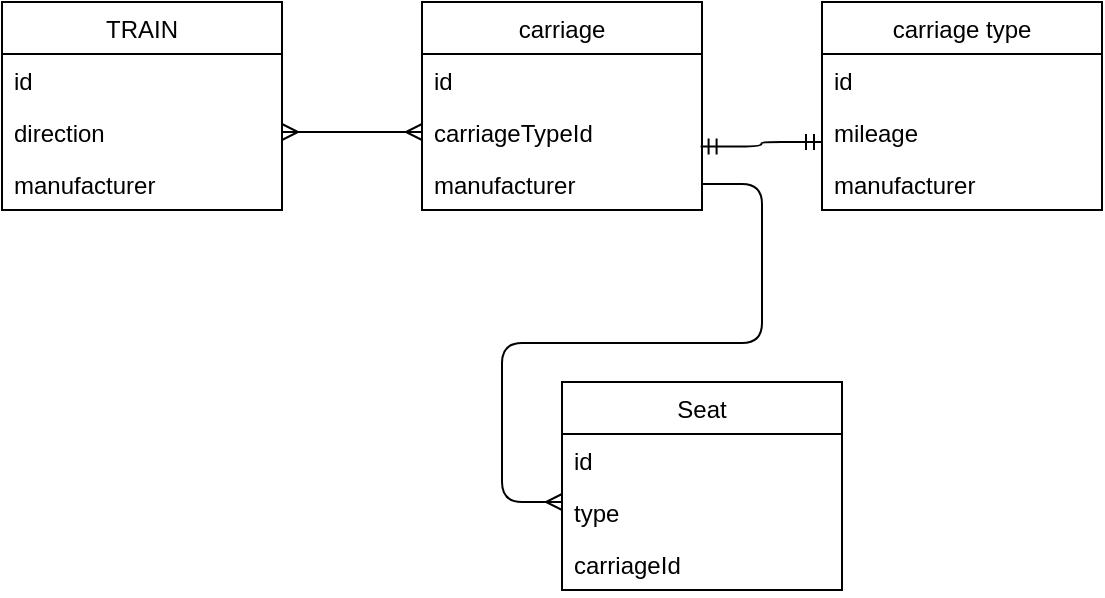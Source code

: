 <mxfile version="14.7.2" type="google" pages="2"><diagram id="2zwFwTMlQoxTpbIiIFTG" name="Without normalization"><mxGraphModel dx="984" dy="526" grid="1" gridSize="10" guides="1" tooltips="1" connect="1" arrows="1" fold="1" page="1" pageScale="1" pageWidth="827" pageHeight="1169" math="0" shadow="0"><root><mxCell id="0"/><mxCell id="1" parent="0"/><mxCell id="UgdOAgdVMiPb_4rTUf0O-2" value="TRAIN" style="swimlane;fontStyle=0;childLayout=stackLayout;horizontal=1;startSize=26;horizontalStack=0;resizeParent=1;resizeParentMax=0;resizeLast=0;collapsible=1;marginBottom=0;" vertex="1" parent="1"><mxGeometry x="10" y="310" width="140" height="104" as="geometry"/></mxCell><mxCell id="UgdOAgdVMiPb_4rTUf0O-3" value="id" style="text;strokeColor=none;fillColor=none;align=left;verticalAlign=top;spacingLeft=4;spacingRight=4;overflow=hidden;rotatable=0;points=[[0,0.5],[1,0.5]];portConstraint=eastwest;" vertex="1" parent="UgdOAgdVMiPb_4rTUf0O-2"><mxGeometry y="26" width="140" height="26" as="geometry"/></mxCell><mxCell id="UgdOAgdVMiPb_4rTUf0O-4" value="direction" style="text;strokeColor=none;fillColor=none;align=left;verticalAlign=top;spacingLeft=4;spacingRight=4;overflow=hidden;rotatable=0;points=[[0,0.5],[1,0.5]];portConstraint=eastwest;" vertex="1" parent="UgdOAgdVMiPb_4rTUf0O-2"><mxGeometry y="52" width="140" height="26" as="geometry"/></mxCell><mxCell id="UgdOAgdVMiPb_4rTUf0O-5" value="manufacturer" style="text;strokeColor=none;fillColor=none;align=left;verticalAlign=top;spacingLeft=4;spacingRight=4;overflow=hidden;rotatable=0;points=[[0,0.5],[1,0.5]];portConstraint=eastwest;" vertex="1" parent="UgdOAgdVMiPb_4rTUf0O-2"><mxGeometry y="78" width="140" height="26" as="geometry"/></mxCell><mxCell id="UgdOAgdVMiPb_4rTUf0O-6" value="carriage" style="swimlane;fontStyle=0;childLayout=stackLayout;horizontal=1;startSize=26;horizontalStack=0;resizeParent=1;resizeParentMax=0;resizeLast=0;collapsible=1;marginBottom=0;" vertex="1" parent="1"><mxGeometry x="220" y="310" width="140" height="104" as="geometry"/></mxCell><mxCell id="UgdOAgdVMiPb_4rTUf0O-7" value="id" style="text;strokeColor=none;fillColor=none;align=left;verticalAlign=top;spacingLeft=4;spacingRight=4;overflow=hidden;rotatable=0;points=[[0,0.5],[1,0.5]];portConstraint=eastwest;" vertex="1" parent="UgdOAgdVMiPb_4rTUf0O-6"><mxGeometry y="26" width="140" height="26" as="geometry"/></mxCell><mxCell id="UgdOAgdVMiPb_4rTUf0O-8" value="carriageTypeId" style="text;strokeColor=none;fillColor=none;align=left;verticalAlign=top;spacingLeft=4;spacingRight=4;overflow=hidden;rotatable=0;points=[[0,0.5],[1,0.5]];portConstraint=eastwest;" vertex="1" parent="UgdOAgdVMiPb_4rTUf0O-6"><mxGeometry y="52" width="140" height="26" as="geometry"/></mxCell><mxCell id="UgdOAgdVMiPb_4rTUf0O-9" value="manufacturer" style="text;strokeColor=none;fillColor=none;align=left;verticalAlign=top;spacingLeft=4;spacingRight=4;overflow=hidden;rotatable=0;points=[[0,0.5],[1,0.5]];portConstraint=eastwest;" vertex="1" parent="UgdOAgdVMiPb_4rTUf0O-6"><mxGeometry y="78" width="140" height="26" as="geometry"/></mxCell><mxCell id="UgdOAgdVMiPb_4rTUf0O-10" value="" style="edgeStyle=entityRelationEdgeStyle;fontSize=12;html=1;endArrow=ERmany;startArrow=ERmany;exitX=1;exitY=0.5;exitDx=0;exitDy=0;entryX=0;entryY=0.5;entryDx=0;entryDy=0;" edge="1" parent="1" source="UgdOAgdVMiPb_4rTUf0O-4" target="UgdOAgdVMiPb_4rTUf0O-8"><mxGeometry width="100" height="100" relative="1" as="geometry"><mxPoint x="244" y="470" as="sourcePoint"/><mxPoint x="344" y="370" as="targetPoint"/></mxGeometry></mxCell><mxCell id="UgdOAgdVMiPb_4rTUf0O-11" value="carriage type" style="swimlane;fontStyle=0;childLayout=stackLayout;horizontal=1;startSize=26;horizontalStack=0;resizeParent=1;resizeParentMax=0;resizeLast=0;collapsible=1;marginBottom=0;" vertex="1" parent="1"><mxGeometry x="420" y="310" width="140" height="104" as="geometry"/></mxCell><mxCell id="UgdOAgdVMiPb_4rTUf0O-12" value="id" style="text;strokeColor=none;fillColor=none;align=left;verticalAlign=top;spacingLeft=4;spacingRight=4;overflow=hidden;rotatable=0;points=[[0,0.5],[1,0.5]];portConstraint=eastwest;" vertex="1" parent="UgdOAgdVMiPb_4rTUf0O-11"><mxGeometry y="26" width="140" height="26" as="geometry"/></mxCell><mxCell id="UgdOAgdVMiPb_4rTUf0O-15" value="" style="edgeStyle=entityRelationEdgeStyle;fontSize=12;html=1;endArrow=ERmandOne;startArrow=ERmandOne;exitX=0.995;exitY=0.78;exitDx=0;exitDy=0;exitPerimeter=0;" edge="1" parent="UgdOAgdVMiPb_4rTUf0O-11" source="UgdOAgdVMiPb_4rTUf0O-8"><mxGeometry width="100" height="100" relative="1" as="geometry"><mxPoint x="-100" y="70" as="sourcePoint"/><mxPoint y="70" as="targetPoint"/></mxGeometry></mxCell><mxCell id="UgdOAgdVMiPb_4rTUf0O-13" value="mileage" style="text;strokeColor=none;fillColor=none;align=left;verticalAlign=top;spacingLeft=4;spacingRight=4;overflow=hidden;rotatable=0;points=[[0,0.5],[1,0.5]];portConstraint=eastwest;" vertex="1" parent="UgdOAgdVMiPb_4rTUf0O-11"><mxGeometry y="52" width="140" height="26" as="geometry"/></mxCell><mxCell id="UgdOAgdVMiPb_4rTUf0O-14" value="manufacturer" style="text;strokeColor=none;fillColor=none;align=left;verticalAlign=top;spacingLeft=4;spacingRight=4;overflow=hidden;rotatable=0;points=[[0,0.5],[1,0.5]];portConstraint=eastwest;" vertex="1" parent="UgdOAgdVMiPb_4rTUf0O-11"><mxGeometry y="78" width="140" height="26" as="geometry"/></mxCell><mxCell id="UgdOAgdVMiPb_4rTUf0O-21" value="" style="edgeStyle=entityRelationEdgeStyle;fontSize=12;html=1;endArrow=ERmany;" edge="1" parent="1" source="UgdOAgdVMiPb_4rTUf0O-9"><mxGeometry width="100" height="100" relative="1" as="geometry"><mxPoint x="380" y="530" as="sourcePoint"/><mxPoint x="290" y="560" as="targetPoint"/></mxGeometry></mxCell><mxCell id="UgdOAgdVMiPb_4rTUf0O-22" value="Seat" style="swimlane;fontStyle=0;childLayout=stackLayout;horizontal=1;startSize=26;horizontalStack=0;resizeParent=1;resizeParentMax=0;resizeLast=0;collapsible=1;marginBottom=0;" vertex="1" parent="1"><mxGeometry x="290" y="500" width="140" height="104" as="geometry"/></mxCell><mxCell id="UgdOAgdVMiPb_4rTUf0O-23" value="id" style="text;strokeColor=none;fillColor=none;align=left;verticalAlign=top;spacingLeft=4;spacingRight=4;overflow=hidden;rotatable=0;points=[[0,0.5],[1,0.5]];portConstraint=eastwest;" vertex="1" parent="UgdOAgdVMiPb_4rTUf0O-22"><mxGeometry y="26" width="140" height="26" as="geometry"/></mxCell><mxCell id="UgdOAgdVMiPb_4rTUf0O-25" value="type" style="text;strokeColor=none;fillColor=none;align=left;verticalAlign=top;spacingLeft=4;spacingRight=4;overflow=hidden;rotatable=0;points=[[0,0.5],[1,0.5]];portConstraint=eastwest;" vertex="1" parent="UgdOAgdVMiPb_4rTUf0O-22"><mxGeometry y="52" width="140" height="26" as="geometry"/></mxCell><mxCell id="UgdOAgdVMiPb_4rTUf0O-26" value="carriageId" style="text;strokeColor=none;fillColor=none;align=left;verticalAlign=top;spacingLeft=4;spacingRight=4;overflow=hidden;rotatable=0;points=[[0,0.5],[1,0.5]];portConstraint=eastwest;" vertex="1" parent="UgdOAgdVMiPb_4rTUf0O-22"><mxGeometry y="78" width="140" height="26" as="geometry"/></mxCell></root></mxGraphModel></diagram><diagram id="ped4WFaPJG6_5y_0fzqL" name="Normalized"><mxGraphModel dx="2016" dy="635" grid="1" gridSize="10" guides="1" tooltips="1" connect="1" arrows="1" fold="1" page="1" pageScale="1" pageWidth="827" pageHeight="1169" math="0" shadow="0"><root><mxCell id="tvJKiVCRf8v9lBX9BZ6U-0"/><mxCell id="tvJKiVCRf8v9lBX9BZ6U-1" parent="tvJKiVCRf8v9lBX9BZ6U-0"/><mxCell id="xvjmFlvinfZ1TgOvKecW-0" value="TRAIN" style="swimlane;fontStyle=0;childLayout=stackLayout;horizontal=1;startSize=26;horizontalStack=0;resizeParent=1;resizeParentMax=0;resizeLast=0;collapsible=1;marginBottom=0;" vertex="1" parent="tvJKiVCRf8v9lBX9BZ6U-1"><mxGeometry x="-40" y="300" width="140" height="104" as="geometry"/></mxCell><mxCell id="xvjmFlvinfZ1TgOvKecW-1" value="id" style="text;strokeColor=none;fillColor=none;align=left;verticalAlign=top;spacingLeft=4;spacingRight=4;overflow=hidden;rotatable=0;points=[[0,0.5],[1,0.5]];portConstraint=eastwest;" vertex="1" parent="xvjmFlvinfZ1TgOvKecW-0"><mxGeometry y="26" width="140" height="26" as="geometry"/></mxCell><mxCell id="xvjmFlvinfZ1TgOvKecW-2" value="direction" style="text;strokeColor=none;fillColor=none;align=left;verticalAlign=top;spacingLeft=4;spacingRight=4;overflow=hidden;rotatable=0;points=[[0,0.5],[1,0.5]];portConstraint=eastwest;" vertex="1" parent="xvjmFlvinfZ1TgOvKecW-0"><mxGeometry y="52" width="140" height="26" as="geometry"/></mxCell><mxCell id="xvjmFlvinfZ1TgOvKecW-3" value="manufacturer" style="text;strokeColor=none;fillColor=none;align=left;verticalAlign=top;spacingLeft=4;spacingRight=4;overflow=hidden;rotatable=0;points=[[0,0.5],[1,0.5]];portConstraint=eastwest;" vertex="1" parent="xvjmFlvinfZ1TgOvKecW-0"><mxGeometry y="78" width="140" height="26" as="geometry"/></mxCell><mxCell id="xvjmFlvinfZ1TgOvKecW-4" value="carriage" style="swimlane;fontStyle=0;childLayout=stackLayout;horizontal=1;startSize=26;horizontalStack=0;resizeParent=1;resizeParentMax=0;resizeLast=0;collapsible=1;marginBottom=0;" vertex="1" parent="tvJKiVCRf8v9lBX9BZ6U-1"><mxGeometry x="370" y="310" width="140" height="104" as="geometry"/></mxCell><mxCell id="xvjmFlvinfZ1TgOvKecW-5" value="id" style="text;strokeColor=none;fillColor=none;align=left;verticalAlign=top;spacingLeft=4;spacingRight=4;overflow=hidden;rotatable=0;points=[[0,0.5],[1,0.5]];portConstraint=eastwest;" vertex="1" parent="xvjmFlvinfZ1TgOvKecW-4"><mxGeometry y="26" width="140" height="26" as="geometry"/></mxCell><mxCell id="xvjmFlvinfZ1TgOvKecW-6" value="carriageTypeId" style="text;strokeColor=none;fillColor=none;align=left;verticalAlign=top;spacingLeft=4;spacingRight=4;overflow=hidden;rotatable=0;points=[[0,0.5],[1,0.5]];portConstraint=eastwest;" vertex="1" parent="xvjmFlvinfZ1TgOvKecW-4"><mxGeometry y="52" width="140" height="26" as="geometry"/></mxCell><mxCell id="xvjmFlvinfZ1TgOvKecW-7" value="manufacturer" style="text;strokeColor=none;fillColor=none;align=left;verticalAlign=top;spacingLeft=4;spacingRight=4;overflow=hidden;rotatable=0;points=[[0,0.5],[1,0.5]];portConstraint=eastwest;" vertex="1" parent="xvjmFlvinfZ1TgOvKecW-4"><mxGeometry y="78" width="140" height="26" as="geometry"/></mxCell><mxCell id="xvjmFlvinfZ1TgOvKecW-9" value="carriage type" style="swimlane;fontStyle=0;childLayout=stackLayout;horizontal=1;startSize=26;horizontalStack=0;resizeParent=1;resizeParentMax=0;resizeLast=0;collapsible=1;marginBottom=0;" vertex="1" parent="tvJKiVCRf8v9lBX9BZ6U-1"><mxGeometry x="590" y="310" width="140" height="104" as="geometry"/></mxCell><mxCell id="xvjmFlvinfZ1TgOvKecW-10" value="id" style="text;strokeColor=none;fillColor=none;align=left;verticalAlign=top;spacingLeft=4;spacingRight=4;overflow=hidden;rotatable=0;points=[[0,0.5],[1,0.5]];portConstraint=eastwest;" vertex="1" parent="xvjmFlvinfZ1TgOvKecW-9"><mxGeometry y="26" width="140" height="26" as="geometry"/></mxCell><mxCell id="xvjmFlvinfZ1TgOvKecW-11" value="" style="edgeStyle=entityRelationEdgeStyle;fontSize=12;html=1;endArrow=ERmandOne;startArrow=ERmandOne;exitX=0.995;exitY=0.78;exitDx=0;exitDy=0;exitPerimeter=0;" edge="1" parent="xvjmFlvinfZ1TgOvKecW-9" source="xvjmFlvinfZ1TgOvKecW-6"><mxGeometry width="100" height="100" relative="1" as="geometry"><mxPoint x="-100" y="70" as="sourcePoint"/><mxPoint y="70" as="targetPoint"/></mxGeometry></mxCell><mxCell id="xvjmFlvinfZ1TgOvKecW-12" value="mileage" style="text;strokeColor=none;fillColor=none;align=left;verticalAlign=top;spacingLeft=4;spacingRight=4;overflow=hidden;rotatable=0;points=[[0,0.5],[1,0.5]];portConstraint=eastwest;" vertex="1" parent="xvjmFlvinfZ1TgOvKecW-9"><mxGeometry y="52" width="140" height="26" as="geometry"/></mxCell><mxCell id="xvjmFlvinfZ1TgOvKecW-13" value="manufacturer" style="text;strokeColor=none;fillColor=none;align=left;verticalAlign=top;spacingLeft=4;spacingRight=4;overflow=hidden;rotatable=0;points=[[0,0.5],[1,0.5]];portConstraint=eastwest;" vertex="1" parent="xvjmFlvinfZ1TgOvKecW-9"><mxGeometry y="78" width="140" height="26" as="geometry"/></mxCell><mxCell id="xvjmFlvinfZ1TgOvKecW-14" value="" style="edgeStyle=entityRelationEdgeStyle;fontSize=12;html=1;endArrow=ERmany;entryX=0;entryY=0.5;entryDx=0;entryDy=0;" edge="1" parent="tvJKiVCRf8v9lBX9BZ6U-1" source="xvjmFlvinfZ1TgOvKecW-7" target="xvjmFlvinfZ1TgOvKecW-17"><mxGeometry width="100" height="100" relative="1" as="geometry"><mxPoint x="380" y="530" as="sourcePoint"/><mxPoint x="290" y="560" as="targetPoint"/></mxGeometry></mxCell><mxCell id="xvjmFlvinfZ1TgOvKecW-15" value="Seat" style="swimlane;fontStyle=0;childLayout=stackLayout;horizontal=1;startSize=26;horizontalStack=0;resizeParent=1;resizeParentMax=0;resizeLast=0;collapsible=1;marginBottom=0;" vertex="1" parent="tvJKiVCRf8v9lBX9BZ6U-1"><mxGeometry x="590" y="481" width="140" height="104" as="geometry"/></mxCell><mxCell id="xvjmFlvinfZ1TgOvKecW-16" value="id" style="text;strokeColor=none;fillColor=none;align=left;verticalAlign=top;spacingLeft=4;spacingRight=4;overflow=hidden;rotatable=0;points=[[0,0.5],[1,0.5]];portConstraint=eastwest;" vertex="1" parent="xvjmFlvinfZ1TgOvKecW-15"><mxGeometry y="26" width="140" height="26" as="geometry"/></mxCell><mxCell id="xvjmFlvinfZ1TgOvKecW-17" value="type" style="text;strokeColor=none;fillColor=none;align=left;verticalAlign=top;spacingLeft=4;spacingRight=4;overflow=hidden;rotatable=0;points=[[0,0.5],[1,0.5]];portConstraint=eastwest;" vertex="1" parent="xvjmFlvinfZ1TgOvKecW-15"><mxGeometry y="52" width="140" height="26" as="geometry"/></mxCell><mxCell id="xvjmFlvinfZ1TgOvKecW-18" value="carriageId" style="text;strokeColor=none;fillColor=none;align=left;verticalAlign=top;spacingLeft=4;spacingRight=4;overflow=hidden;rotatable=0;points=[[0,0.5],[1,0.5]];portConstraint=eastwest;" vertex="1" parent="xvjmFlvinfZ1TgOvKecW-15"><mxGeometry y="78" width="140" height="26" as="geometry"/></mxCell><mxCell id="xvjmFlvinfZ1TgOvKecW-20" value="TrainCarriage" style="swimlane;fontStyle=0;childLayout=stackLayout;horizontal=1;startSize=26;horizontalStack=0;resizeParent=1;resizeParentMax=0;resizeLast=0;collapsible=1;marginBottom=0;verticalAlign=middle;" vertex="1" parent="tvJKiVCRf8v9lBX9BZ6U-1"><mxGeometry x="170" y="414" width="140" height="78" as="geometry"/></mxCell><mxCell id="xvjmFlvinfZ1TgOvKecW-21" value="TrainId" style="text;strokeColor=none;fillColor=none;align=left;verticalAlign=top;spacingLeft=4;spacingRight=4;overflow=hidden;rotatable=0;points=[[0,0.5],[1,0.5]];portConstraint=eastwest;" vertex="1" parent="xvjmFlvinfZ1TgOvKecW-20"><mxGeometry y="26" width="140" height="26" as="geometry"/></mxCell><mxCell id="xvjmFlvinfZ1TgOvKecW-22" value="CarriageId" style="text;strokeColor=none;fillColor=none;align=left;verticalAlign=top;spacingLeft=4;spacingRight=4;overflow=hidden;rotatable=0;points=[[0,0.5],[1,0.5]];portConstraint=eastwest;" vertex="1" parent="xvjmFlvinfZ1TgOvKecW-20"><mxGeometry y="52" width="140" height="26" as="geometry"/></mxCell><mxCell id="xvjmFlvinfZ1TgOvKecW-24" value="" style="edgeStyle=entityRelationEdgeStyle;fontSize=12;html=1;endArrow=ERmandOne;startArrow=ERmandOne;" edge="1" parent="tvJKiVCRf8v9lBX9BZ6U-1"><mxGeometry width="100" height="100" relative="1" as="geometry"><mxPoint x="310" y="460" as="sourcePoint"/><mxPoint x="370" y="370" as="targetPoint"/></mxGeometry></mxCell><mxCell id="xvjmFlvinfZ1TgOvKecW-25" value="" style="edgeStyle=entityRelationEdgeStyle;fontSize=12;html=1;endArrow=ERmandOne;startArrow=ERmandOne;exitX=1.011;exitY=0.853;exitDx=0;exitDy=0;exitPerimeter=0;" edge="1" parent="tvJKiVCRf8v9lBX9BZ6U-1" source="xvjmFlvinfZ1TgOvKecW-2"><mxGeometry width="100" height="100" relative="1" as="geometry"><mxPoint x="110" y="550" as="sourcePoint"/><mxPoint x="170" y="460" as="targetPoint"/></mxGeometry></mxCell></root></mxGraphModel></diagram></mxfile>